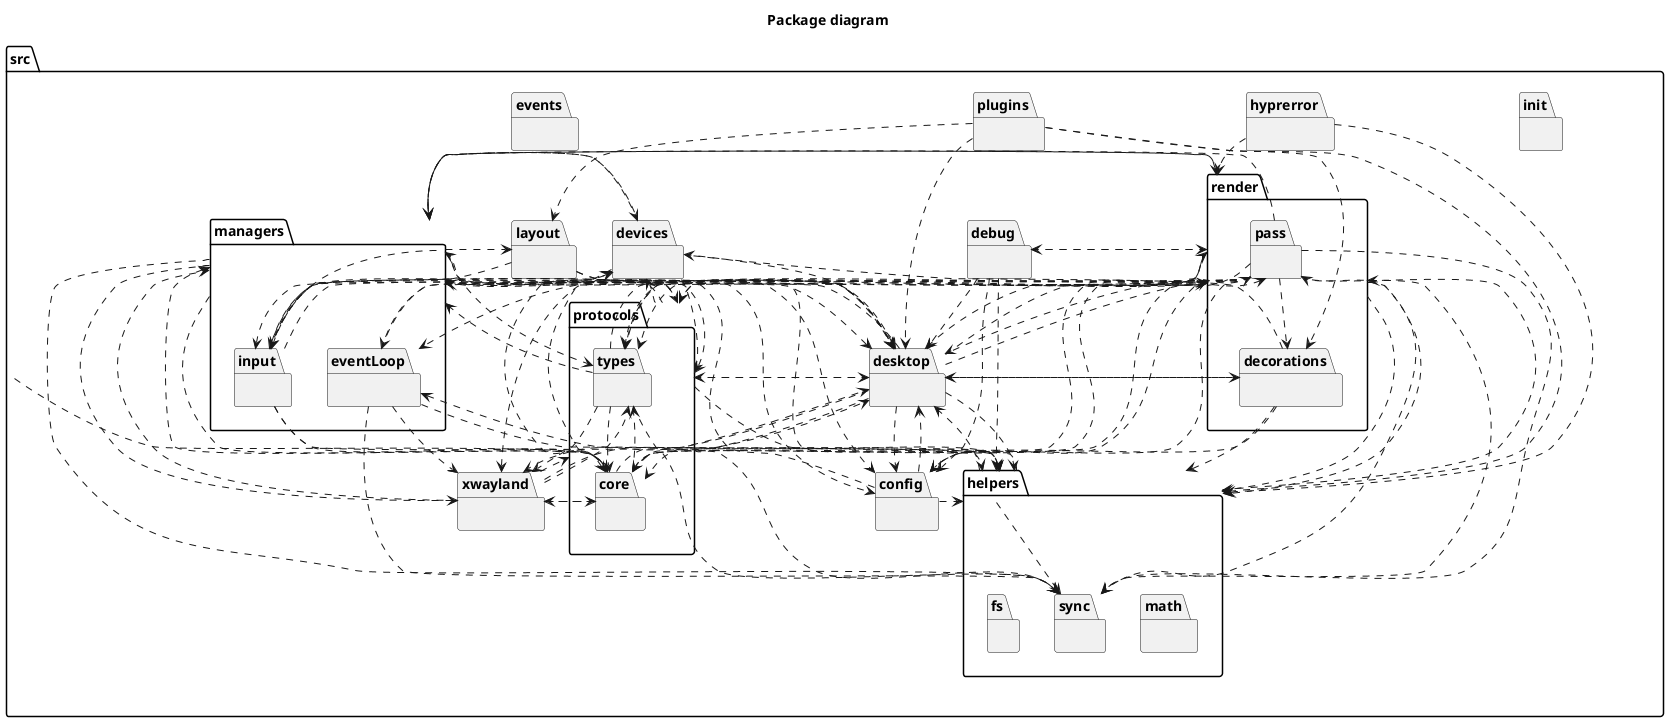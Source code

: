 @startuml
title Package diagram
package [src] as C_0011100957978370531577 {
package [helpers] as C_0017039491924683602674 {
package [math] as C_0005565666175723163996 [[https://github.com/hyprwm/hyprland/blob/882f7ad7d2bbfc7440d0ccaef93b1cdd78e8e3ff/src/helpers/math/Math.hpp#L12{math}]] {
}
package [sync] as C_0001003071348425130316 [[https://github.com/hyprwm/hyprland/blob/882f7ad7d2bbfc7440d0ccaef93b1cdd78e8e3ff/src/helpers/sync/SyncTimeline.hpp#L16{sync}]] {
}
package [fs] as C_0001224092961621783764 [[https://github.com/hyprwm/hyprland/blob/882f7ad7d2bbfc7440d0ccaef93b1cdd78e8e3ff/src/helpers/fs/FsUtils.hpp#L7{fs}]] {
}
}
package [debug] as C_0018212461051372177820 [[https://github.com/hyprwm/hyprland/blob/882f7ad7d2bbfc7440d0ccaef93b1cdd78e8e3ff/src/debug/Log.hpp#L12{debug}]] {
}
package [desktop] as C_0000995636939533151251 [[https://github.com/hyprwm/hyprland/blob/882f7ad7d2bbfc7440d0ccaef93b1cdd78e8e3ff/src/desktop/WLSurface.hpp#L12{desktop}]] {
}
package [managers] as C_0003415496356995852429 [[https://github.com/hyprwm/hyprland/blob/882f7ad7d2bbfc7440d0ccaef93b1cdd78e8e3ff/src/managers/XWaylandManager.hpp#L10{managers}]] {
package [eventLoop] as C_0002385611976123883882 [[https://github.com/hyprwm/hyprland/blob/882f7ad7d2bbfc7440d0ccaef93b1cdd78e8e3ff/src/managers/eventLoop/EventLoopTimer.hpp#L9{eventLoop}]] {
}
package [input] as C_0012964857093729631574 [[https://github.com/hyprwm/hyprland/blob/882f7ad7d2bbfc7440d0ccaef93b1cdd78e8e3ff/src/managers/input/TextInput.hpp#L14{input}]] {
}
}
package [devices] as C_0005390857601015974251 [[https://github.com/hyprwm/hyprland/blob/882f7ad7d2bbfc7440d0ccaef93b1cdd78e8e3ff/src/devices/IHID.hpp#L7{devices}]] {
}
package [config] as C_0006410245235976671199 [[https://github.com/hyprwm/hyprland/blob/882f7ad7d2bbfc7440d0ccaef93b1cdd78e8e3ff/src/config/ConfigDataValues.hpp#L6{config}]] {
}
package [render] as C_0008038530510874844305 {
package [decorations] as C_0001906719225145329328 [[https://github.com/hyprwm/hyprland/blob/882f7ad7d2bbfc7440d0ccaef93b1cdd78e8e3ff/src/render/decorations/DecorationPositioner.hpp#L12{decorations}]] {
}
package [pass] as C_0000033042706726397593 [[https://github.com/hyprwm/hyprland/blob/882f7ad7d2bbfc7440d0ccaef93b1cdd78e8e3ff/src/render/pass/PassElement.hpp#L6{pass}]] {
}
}
package [protocols] as C_0005777034715524467792 {
package [types] as C_0007968286662237999968 [[https://github.com/hyprwm/hyprland/blob/882f7ad7d2bbfc7440d0ccaef93b1cdd78e8e3ff/src/protocols/types/ColorManagement.hpp#L5{types}]] {
}
package [core] as C_0000155238289268412422 [[https://github.com/hyprwm/hyprland/blob/882f7ad7d2bbfc7440d0ccaef93b1cdd78e8e3ff/src/protocols/core/Compositor.hpp#L30{core}]] {
}
}
package [xwayland] as C_0011101094103896672351 [[https://github.com/hyprwm/hyprland/blob/882f7ad7d2bbfc7440d0ccaef93b1cdd78e8e3ff/src/xwayland/XSurface.hpp#L40{xwayland}]] {
}
package [layout] as C_0009805528515472591959 [[https://github.com/hyprwm/hyprland/blob/882f7ad7d2bbfc7440d0ccaef93b1cdd78e8e3ff/src/layout/IHyprLayout.hpp#L9{layout}]] {
}
package [init] as C_0014120258005400335570 [[https://github.com/hyprwm/hyprland/blob/882f7ad7d2bbfc7440d0ccaef93b1cdd78e8e3ff/src/init/initHelpers.hpp#L6{init}]] {
}
package [plugins] as C_0014259184846992935131 [[https://github.com/hyprwm/hyprland/blob/882f7ad7d2bbfc7440d0ccaef93b1cdd78e8e3ff/src/plugins/HookSystem.hpp#L10{plugins}]] {
}
package [hyprerror] as C_0007301778006323278324 [[https://github.com/hyprwm/hyprland/blob/882f7ad7d2bbfc7440d0ccaef93b1cdd78e8e3ff/src/hyprerror/HyprError.hpp#L9{hyprerror}]] {
}
package [events] as C_0014011527216608376203 [[https://github.com/hyprwm/hyprland/blob/882f7ad7d2bbfc7440d0ccaef93b1cdd78e8e3ff/src/events/Windows.cpp#L37{events}]] {
}
}
C_0011100957978370531577 ..> C_0000155238289268412422 [[https://github.com/hyprwm/hyprland/blob/882f7ad7d2bbfc7440d0ccaef93b1cdd78e8e3ff/src/Compositor.hpp#L63{}]]
C_0017039491924683602674 ..> C_0000995636939533151251 [[https://github.com/hyprwm/hyprland/blob/882f7ad7d2bbfc7440d0ccaef93b1cdd78e8e3ff/src/helpers/AnimatedVariable.hpp#L59{}]]
C_0017039491924683602674 ..> C_0001003071348425130316 [[https://github.com/hyprwm/hyprland/blob/882f7ad7d2bbfc7440d0ccaef93b1cdd78e8e3ff/src/helpers/Monitor.hpp#L125{}]]
C_0017039491924683602674 ..> C_0000033042706726397593 [[https://github.com/hyprwm/hyprland/blob/882f7ad7d2bbfc7440d0ccaef93b1cdd78e8e3ff/src/helpers/Monitor.hpp#L125{}]]
C_0017039491924683602674 ..> C_0002385611976123883882 [[https://github.com/hyprwm/hyprland/blob/882f7ad7d2bbfc7440d0ccaef93b1cdd78e8e3ff/src/helpers/Monitor.hpp#L125{}]]
C_0001003071348425130316 ..> C_0008038530510874844305 [[https://github.com/hyprwm/hyprland/blob/882f7ad7d2bbfc7440d0ccaef93b1cdd78e8e3ff/src/helpers/sync/SyncReleaser.hpp#L30{}]]
C_0018212461051372177820 ..> C_0017039491924683602674 [[https://github.com/hyprwm/hyprland/blob/882f7ad7d2bbfc7440d0ccaef93b1cdd78e8e3ff/src/debug/HyprNotificationOverlay.hpp#L31{}]]
C_0018212461051372177820 ..> C_0008038530510874844305 [[https://github.com/hyprwm/hyprland/blob/882f7ad7d2bbfc7440d0ccaef93b1cdd78e8e3ff/src/debug/HyprNotificationOverlay.hpp#L60{}]]
C_0018212461051372177820 ..> C_0000995636939533151251 [[https://github.com/hyprwm/hyprland/blob/882f7ad7d2bbfc7440d0ccaef93b1cdd78e8e3ff/src/debug/HyprCtl.hpp#L29{}]]
C_0018212461051372177820 ..> C_0006410245235976671199 [[https://github.com/hyprwm/hyprland/blob/882f7ad7d2bbfc7440d0ccaef93b1cdd78e8e3ff/src/debug/HyprCtl.cpp#L333{}]]
C_0000995636939533151251 ..> C_0000155238289268412422 [[https://github.com/hyprwm/hyprland/blob/882f7ad7d2bbfc7440d0ccaef93b1cdd78e8e3ff/src/desktop/WLSurface.hpp#L104{}]]
C_0000995636939533151251 ..> C_0017039491924683602674 [[https://github.com/hyprwm/hyprland/blob/882f7ad7d2bbfc7440d0ccaef93b1cdd78e8e3ff/src/desktop/Workspace.hpp#L29{}]]
C_0000995636939533151251 ..> C_0006410245235976671199 [[https://github.com/hyprwm/hyprland/blob/882f7ad7d2bbfc7440d0ccaef93b1cdd78e8e3ff/src/desktop/Window.hpp#L198{}]]
C_0000995636939533151251 ..> C_0001906719225145329328 [[https://github.com/hyprwm/hyprland/blob/882f7ad7d2bbfc7440d0ccaef93b1cdd78e8e3ff/src/desktop/Window.hpp#L332{}]]
C_0000995636939533151251 ..> C_0008038530510874844305 [[https://github.com/hyprwm/hyprland/blob/882f7ad7d2bbfc7440d0ccaef93b1cdd78e8e3ff/src/desktop/Window.hpp#L339{}]]
C_0000995636939533151251 ..> C_0005777034715524467792 [[https://github.com/hyprwm/hyprland/blob/882f7ad7d2bbfc7440d0ccaef93b1cdd78e8e3ff/src/desktop/LayerSurface.hpp#L29{}]]
C_0000995636939533151251 ..> C_0011101094103896672351 [[https://github.com/hyprwm/hyprland/blob/882f7ad7d2bbfc7440d0ccaef93b1cdd78e8e3ff/src/desktop/Window.hpp#L231{}]]
C_0000995636939533151251 ..> C_0003415496356995852429 [[https://github.com/hyprwm/hyprland/blob/882f7ad7d2bbfc7440d0ccaef93b1cdd78e8e3ff/src/desktop/WLSurface.hpp#L104{}]]
C_0000995636939533151251 ..> C_0007968286662237999968 [[https://github.com/hyprwm/hyprland/blob/882f7ad7d2bbfc7440d0ccaef93b1cdd78e8e3ff/src/desktop/WLSurface.hpp#L104{}]]
C_0000995636939533151251 ..> C_0000033042706726397593 [[https://github.com/hyprwm/hyprland/blob/882f7ad7d2bbfc7440d0ccaef93b1cdd78e8e3ff/src/desktop/WLSurface.hpp#L104{}]]
C_0003415496356995852429 ..> C_0000155238289268412422 [[https://github.com/hyprwm/hyprland/blob/882f7ad7d2bbfc7440d0ccaef93b1cdd78e8e3ff/src/managers/XWaylandManager.hpp#L15{}]]
C_0003415496356995852429 ..> C_0000995636939533151251 [[https://github.com/hyprwm/hyprland/blob/882f7ad7d2bbfc7440d0ccaef93b1cdd78e8e3ff/src/managers/XWaylandManager.hpp#L15{}]]
C_0003415496356995852429 ..> C_0017039491924683602674 [[https://github.com/hyprwm/hyprland/blob/882f7ad7d2bbfc7440d0ccaef93b1cdd78e8e3ff/src/managers/KeybindManager.hpp#L131{}]]
C_0003415496356995852429 ..> C_0005390857601015974251 [[https://github.com/hyprwm/hyprland/blob/882f7ad7d2bbfc7440d0ccaef93b1cdd78e8e3ff/src/managers/KeybindManager.hpp#L85{}]]
C_0003415496356995852429 ..> C_0012964857093729631574 [[https://github.com/hyprwm/hyprland/blob/882f7ad7d2bbfc7440d0ccaef93b1cdd78e8e3ff/src/managers/KeybindManager.hpp#L112{}]]
C_0003415496356995852429 ..> C_0006410245235976671199 [[https://github.com/hyprwm/hyprland/blob/882f7ad7d2bbfc7440d0ccaef93b1cdd78e8e3ff/src/managers/KeybindManager.hpp#L227{}]]
C_0003415496356995852429 ..> C_0007968286662237999968 [[https://github.com/hyprwm/hyprland/blob/882f7ad7d2bbfc7440d0ccaef93b1cdd78e8e3ff/src/managers/SeatManager.hpp#L123{}]]
C_0003415496356995852429 ..> C_0009805528515472591959 [[https://github.com/hyprwm/hyprland/blob/882f7ad7d2bbfc7440d0ccaef93b1cdd78e8e3ff/src/managers/LayoutManager.hpp#L26{}]]
C_0003415496356995852429 ..> C_0011101094103896672351 [[https://github.com/hyprwm/hyprland/blob/882f7ad7d2bbfc7440d0ccaef93b1cdd78e8e3ff/src/managers/XWaylandManager.hpp#L15{}]]
C_0003415496356995852429 ..> C_0005777034715524467792 [[https://github.com/hyprwm/hyprland/blob/882f7ad7d2bbfc7440d0ccaef93b1cdd78e8e3ff/src/managers/XWaylandManager.hpp#L15{}]]
C_0003415496356995852429 ..> C_0008038530510874844305 [[https://github.com/hyprwm/hyprland/blob/882f7ad7d2bbfc7440d0ccaef93b1cdd78e8e3ff/src/managers/PointerManager.hpp#L88{}]]
C_0003415496356995852429 ..> C_0001003071348425130316 [[https://github.com/hyprwm/hyprland/blob/882f7ad7d2bbfc7440d0ccaef93b1cdd78e8e3ff/src/managers/PointerManager.hpp#L151{}]]
C_0002385611976123883882 ..> C_0001003071348425130316 [[https://github.com/hyprwm/hyprland/blob/882f7ad7d2bbfc7440d0ccaef93b1cdd78e8e3ff/src/managers/eventLoop/EventLoopManager.hpp#L69{}]]
C_0002385611976123883882 ..> C_0000033042706726397593 [[https://github.com/hyprwm/hyprland/blob/882f7ad7d2bbfc7440d0ccaef93b1cdd78e8e3ff/src/managers/eventLoop/EventLoopManager.hpp#L69{}]]
C_0002385611976123883882 ..> C_0011101094103896672351 [[https://github.com/hyprwm/hyprland/blob/882f7ad7d2bbfc7440d0ccaef93b1cdd78e8e3ff/src/managers/eventLoop/EventLoopManager.hpp#L67{}]]
C_0002385611976123883882 ..> C_0017039491924683602674 [[https://github.com/hyprwm/hyprland/blob/882f7ad7d2bbfc7440d0ccaef93b1cdd78e8e3ff/src/managers/eventLoop/EventLoopManager.hpp#L69{}]]
C_0012964857093729631574 ..> C_0000155238289268412422 [[https://github.com/hyprwm/hyprland/blob/882f7ad7d2bbfc7440d0ccaef93b1cdd78e8e3ff/src/managers/input/TextInput.hpp#L41{}]]
C_0012964857093729631574 ..> C_0000995636939533151251 [[https://github.com/hyprwm/hyprland/blob/882f7ad7d2bbfc7440d0ccaef93b1cdd78e8e3ff/src/managers/input/InputMethodPopup.hpp#L33{}]]
C_0012964857093729631574 ..> C_0008038530510874844305 [[https://github.com/hyprwm/hyprland/blob/882f7ad7d2bbfc7440d0ccaef93b1cdd78e8e3ff/src/managers/input/InputMethodRelay.hpp#L61{}]]
C_0012964857093729631574 ..> C_0005390857601015974251 [[https://github.com/hyprwm/hyprland/blob/882f7ad7d2bbfc7440d0ccaef93b1cdd78e8e3ff/src/managers/input/InputManager.hpp#L157{}]]
C_0012964857093729631574 ..> C_0017039491924683602674 [[https://github.com/hyprwm/hyprland/blob/882f7ad7d2bbfc7440d0ccaef93b1cdd78e8e3ff/src/managers/input/InputManager.hpp#L165{}]]
C_0012964857093729631574 ..> C_0005777034715524467792 [[https://github.com/hyprwm/hyprland/blob/882f7ad7d2bbfc7440d0ccaef93b1cdd78e8e3ff/src/managers/input/InputManager.hpp#L171{}]]
C_0005390857601015974251 ..> C_0000155238289268412422 [[https://github.com/hyprwm/hyprland/blob/882f7ad7d2bbfc7440d0ccaef93b1cdd78e8e3ff/src/devices/Tablet.hpp#L213{}]]
C_0005390857601015974251 ..> C_0000995636939533151251 [[https://github.com/hyprwm/hyprland/blob/882f7ad7d2bbfc7440d0ccaef93b1cdd78e8e3ff/src/devices/Tablet.hpp#L213{}]]
C_0005390857601015974251 ..> C_0005777034715524467792 [[https://github.com/hyprwm/hyprland/blob/882f7ad7d2bbfc7440d0ccaef93b1cdd78e8e3ff/src/devices/VirtualPointer.hpp#L17{}]]
C_0005390857601015974251 ..> C_0003415496356995852429 [[https://github.com/hyprwm/hyprland/blob/882f7ad7d2bbfc7440d0ccaef93b1cdd78e8e3ff/src/devices/Tablet.hpp#L213{}]]
C_0006410245235976671199 ..> C_0017039491924683602674 [[https://github.com/hyprwm/hyprland/blob/882f7ad7d2bbfc7440d0ccaef93b1cdd78e8e3ff/src/config/ConfigDataValues.hpp#L53{}]]
C_0006410245235976671199 ..> C_0000995636939533151251 [[https://github.com/hyprwm/hyprland/blob/882f7ad7d2bbfc7440d0ccaef93b1cdd78e8e3ff/src/config/ConfigManager.hpp#L230{}]]
C_0006410245235976671199 ..> C_0003415496356995852429 [[https://github.com/hyprwm/hyprland/blob/882f7ad7d2bbfc7440d0ccaef93b1cdd78e8e3ff/src/config/ConfigManager.cpp#L2137{}]]
C_0008038530510874844305 ..> C_0017039491924683602674 [[https://github.com/hyprwm/hyprland/blob/882f7ad7d2bbfc7440d0ccaef93b1cdd78e8e3ff/src/render/OpenGL.hpp#L111{}]]
C_0008038530510874844305 ..> C_0000995636939533151251 [[https://github.com/hyprwm/hyprland/blob/882f7ad7d2bbfc7440d0ccaef93b1cdd78e8e3ff/src/render/OpenGL.hpp#L141{}]]
C_0008038530510874844305 ..> C_0001003071348425130316 [[https://github.com/hyprwm/hyprland/blob/882f7ad7d2bbfc7440d0ccaef93b1cdd78e8e3ff/src/render/OpenGL.hpp#L177{}]]
C_0008038530510874844305 ..> C_0000155238289268412422 [[https://github.com/hyprwm/hyprland/blob/882f7ad7d2bbfc7440d0ccaef93b1cdd78e8e3ff/src/render/OpenGL.hpp#L179{}]]
C_0008038530510874844305 ..> C_0006410245235976671199 [[https://github.com/hyprwm/hyprland/blob/882f7ad7d2bbfc7440d0ccaef93b1cdd78e8e3ff/src/render/OpenGL.hpp#L182{}]]
C_0008038530510874844305 ..> C_0002385611976123883882 [[https://github.com/hyprwm/hyprland/blob/882f7ad7d2bbfc7440d0ccaef93b1cdd78e8e3ff/src/render/Renderer.hpp#L149{}]]
C_0008038530510874844305 ..> C_0007968286662237999968 [[https://github.com/hyprwm/hyprland/blob/882f7ad7d2bbfc7440d0ccaef93b1cdd78e8e3ff/src/render/Renderer.hpp#L88{}]]
C_0008038530510874844305 ..> C_0003415496356995852429 [[https://github.com/hyprwm/hyprland/blob/882f7ad7d2bbfc7440d0ccaef93b1cdd78e8e3ff/src/render/Renderer.hpp#L123{}]]
C_0008038530510874844305 ..> C_0012964857093729631574 [[https://github.com/hyprwm/hyprland/blob/882f7ad7d2bbfc7440d0ccaef93b1cdd78e8e3ff/src/render/Renderer.hpp#L125{}]]
C_0008038530510874844305 ..> C_0005777034715524467792 [[https://github.com/hyprwm/hyprland/blob/882f7ad7d2bbfc7440d0ccaef93b1cdd78e8e3ff/src/render/Renderer.hpp#L152{}]]
C_0008038530510874844305 ..> C_0018212461051372177820 [[https://github.com/hyprwm/hyprland/blob/882f7ad7d2bbfc7440d0ccaef93b1cdd78e8e3ff/src/render/OpenGL.cpp#L40{}]]
C_0001906719225145329328 ..> C_0000995636939533151251 [[https://github.com/hyprwm/hyprland/blob/882f7ad7d2bbfc7440d0ccaef93b1cdd78e8e3ff/src/render/decorations/DecorationPositioner.hpp#L90{}]]
C_0001906719225145329328 ..> C_0017039491924683602674 [[https://github.com/hyprwm/hyprland/blob/882f7ad7d2bbfc7440d0ccaef93b1cdd78e8e3ff/src/render/decorations/IHyprWindowDecoration.hpp#L42{}]]
C_0001906719225145329328 ..> C_0005390857601015974251 [[https://github.com/hyprwm/hyprland/blob/882f7ad7d2bbfc7440d0ccaef93b1cdd78e8e3ff/src/render/decorations/CHyprGroupBarDecoration.hpp#L68{}]]
C_0001906719225145329328 ..> C_0006410245235976671199 [[https://github.com/hyprwm/hyprland/blob/882f7ad7d2bbfc7440d0ccaef93b1cdd78e8e3ff/src/render/decorations/CHyprGroupBarDecoration.cpp#L236{}]]
C_0000033042706726397593 ..> C_0017039491924683602674 [[https://github.com/hyprwm/hyprland/blob/882f7ad7d2bbfc7440d0ccaef93b1cdd78e8e3ff/src/render/pass/SurfacePassElement.hpp#L12{}]]
C_0000033042706726397593 ..> C_0000155238289268412422 [[https://github.com/hyprwm/hyprland/blob/882f7ad7d2bbfc7440d0ccaef93b1cdd78e8e3ff/src/render/pass/SurfacePassElement.hpp#L17{}]]
C_0000033042706726397593 ..> C_0000995636939533151251 [[https://github.com/hyprwm/hyprland/blob/882f7ad7d2bbfc7440d0ccaef93b1cdd78e8e3ff/src/render/pass/SurfacePassElement.hpp#L33{}]]
C_0000033042706726397593 ..> C_0003415496356995852429 [[https://github.com/hyprwm/hyprland/blob/882f7ad7d2bbfc7440d0ccaef93b1cdd78e8e3ff/src/render/pass/SurfacePassElement.hpp#L17{}]]
C_0000033042706726397593 ..> C_0011101094103896672351 [[https://github.com/hyprwm/hyprland/blob/882f7ad7d2bbfc7440d0ccaef93b1cdd78e8e3ff/src/render/pass/SurfacePassElement.hpp#L17{}]]
C_0000033042706726397593 ..> C_0005777034715524467792 [[https://github.com/hyprwm/hyprland/blob/882f7ad7d2bbfc7440d0ccaef93b1cdd78e8e3ff/src/render/pass/SurfacePassElement.hpp#L17{}]]
C_0000033042706726397593 ..> C_0007968286662237999968 [[https://github.com/hyprwm/hyprland/blob/882f7ad7d2bbfc7440d0ccaef93b1cdd78e8e3ff/src/render/pass/SurfacePassElement.hpp#L17{}]]
C_0000033042706726397593 ..> C_0001003071348425130316 [[https://github.com/hyprwm/hyprland/blob/882f7ad7d2bbfc7440d0ccaef93b1cdd78e8e3ff/src/render/pass/TexPassElement.hpp#L19{}]]
C_0000033042706726397593 ..> C_0006410245235976671199 [[https://github.com/hyprwm/hyprland/blob/882f7ad7d2bbfc7440d0ccaef93b1cdd78e8e3ff/src/render/pass/BorderPassElement.hpp#L11{}]]
C_0000033042706726397593 ..> C_0001906719225145329328 [[https://github.com/hyprwm/hyprland/blob/882f7ad7d2bbfc7440d0ccaef93b1cdd78e8e3ff/src/render/pass/ShadowPassElement.hpp#L9{}]]
C_0005777034715524467792 ..> C_0017039491924683602674 [[https://github.com/hyprwm/hyprland/blob/882f7ad7d2bbfc7440d0ccaef93b1cdd78e8e3ff/src/protocols/LayerShell.hpp#L28{}]]
C_0005777034715524467792 ..> C_0000995636939533151251 [[https://github.com/hyprwm/hyprland/blob/882f7ad7d2bbfc7440d0ccaef93b1cdd78e8e3ff/src/protocols/XDGShell.hpp#L97{}]]
C_0005777034715524467792 ..> C_0003415496356995852429 [[https://github.com/hyprwm/hyprland/blob/882f7ad7d2bbfc7440d0ccaef93b1cdd78e8e3ff/src/protocols/XDGShell.hpp#L277{}]]
C_0005777034715524467792 ..> C_0005390857601015974251 [[https://github.com/hyprwm/hyprland/blob/882f7ad7d2bbfc7440d0ccaef93b1cdd78e8e3ff/src/protocols/VirtualPointer.hpp#L49{}]]
C_0005777034715524467792 ..> C_0002385611976123883882 [[https://github.com/hyprwm/hyprland/blob/882f7ad7d2bbfc7440d0ccaef93b1cdd78e8e3ff/src/protocols/Screencopy.hpp#L98{}]]
C_0005777034715524467792 ..> C_0001003071348425130316 [[https://github.com/hyprwm/hyprland/blob/882f7ad7d2bbfc7440d0ccaef93b1cdd78e8e3ff/src/protocols/DRMSyncobj.hpp#L43{}]]
C_0005777034715524467792 ..> C_0012964857093729631574 [[https://github.com/hyprwm/hyprland/blob/882f7ad7d2bbfc7440d0ccaef93b1cdd78e8e3ff/src/protocols/TextInputV1.hpp#L59{}]]
C_0007968286662237999968 ..> C_0008038530510874844305 [[https://github.com/hyprwm/hyprland/blob/882f7ad7d2bbfc7440d0ccaef93b1cdd78e8e3ff/src/protocols/types/Buffer.hpp#L26{}]]
C_0007968286662237999968 ..> C_0000155238289268412422 [[https://github.com/hyprwm/hyprland/blob/882f7ad7d2bbfc7440d0ccaef93b1cdd78e8e3ff/src/protocols/types/Buffer.hpp#L24{}]]
C_0007968286662237999968 ..> C_0011101094103896672351 [[https://github.com/hyprwm/hyprland/blob/882f7ad7d2bbfc7440d0ccaef93b1cdd78e8e3ff/src/protocols/types/DataDevice.hpp#L57{}]]
C_0007968286662237999968 ..> C_0000995636939533151251 [[https://github.com/hyprwm/hyprland/blob/882f7ad7d2bbfc7440d0ccaef93b1cdd78e8e3ff/src/protocols/types/DataDevice.hpp#L70{}]]
C_0007968286662237999968 ..> C_0003415496356995852429 [[https://github.com/hyprwm/hyprland/blob/882f7ad7d2bbfc7440d0ccaef93b1cdd78e8e3ff/src/protocols/types/DataDevice.hpp#L70{}]]
C_0007968286662237999968 ..> C_0001003071348425130316 [[https://github.com/hyprwm/hyprland/blob/882f7ad7d2bbfc7440d0ccaef93b1cdd78e8e3ff/src/protocols/types/Buffer.hpp#L47{}]]
C_0000155238289268412422 ..> C_0000995636939533151251 [[https://github.com/hyprwm/hyprland/blob/882f7ad7d2bbfc7440d0ccaef93b1cdd78e8e3ff/src/protocols/core/Compositor.hpp#L118{}]]
C_0000155238289268412422 ..> C_0017039491924683602674 [[https://github.com/hyprwm/hyprland/blob/882f7ad7d2bbfc7440d0ccaef93b1cdd78e8e3ff/src/protocols/core/Compositor.hpp#L119{}]]
C_0000155238289268412422 ..> C_0007968286662237999968 [[https://github.com/hyprwm/hyprland/blob/882f7ad7d2bbfc7440d0ccaef93b1cdd78e8e3ff/src/protocols/core/Compositor.hpp#L122{}]]
C_0000155238289268412422 ..> C_0008038530510874844305 [[https://github.com/hyprwm/hyprland/blob/882f7ad7d2bbfc7440d0ccaef93b1cdd78e8e3ff/src/protocols/core/Compositor.hpp#L93{}]]
C_0000155238289268412422 ..> C_0003415496356995852429 [[https://github.com/hyprwm/hyprland/blob/882f7ad7d2bbfc7440d0ccaef93b1cdd78e8e3ff/src/protocols/core/Seat.hpp#L106{}]]
C_0000155238289268412422 ..> C_0005390857601015974251 [[https://github.com/hyprwm/hyprland/blob/882f7ad7d2bbfc7440d0ccaef93b1cdd78e8e3ff/src/protocols/core/Seat.hpp#L106{}]]
C_0000155238289268412422 ..> C_0011101094103896672351 [[https://github.com/hyprwm/hyprland/blob/882f7ad7d2bbfc7440d0ccaef93b1cdd78e8e3ff/src/protocols/core/DataDevice.hpp#L38{}]]
C_0011101094103896672351 ..> C_0000155238289268412422 [[https://github.com/hyprwm/hyprland/blob/882f7ad7d2bbfc7440d0ccaef93b1cdd78e8e3ff/src/xwayland/XSurface.hpp#L42{}]]
C_0011101094103896672351 ..> C_0007968286662237999968 [[https://github.com/hyprwm/hyprland/blob/882f7ad7d2bbfc7440d0ccaef93b1cdd78e8e3ff/src/xwayland/XDataSource.hpp#L16{}]]
C_0011101094103896672351 ..> C_0005777034715524467792 [[https://github.com/hyprwm/hyprland/blob/882f7ad7d2bbfc7440d0ccaef93b1cdd78e8e3ff/src/xwayland/XSurface.hpp#L43{}]]
C_0011101094103896672351 ..> C_0000995636939533151251 [[https://github.com/hyprwm/hyprland/blob/882f7ad7d2bbfc7440d0ccaef93b1cdd78e8e3ff/src/xwayland/XSurface.hpp#L42{}]]
C_0011101094103896672351 ..> C_0003415496356995852429 [[https://github.com/hyprwm/hyprland/blob/882f7ad7d2bbfc7440d0ccaef93b1cdd78e8e3ff/src/xwayland/XSurface.hpp#L42{}]]
C_0009805528515472591959 ..> C_0006410245235976671199 [[https://github.com/hyprwm/hyprland/blob/882f7ad7d2bbfc7440d0ccaef93b1cdd78e8e3ff/src/layout/IHyprLayout.hpp#L11{}]]
C_0009805528515472591959 ..> C_0000995636939533151251 [[https://github.com/hyprwm/hyprland/blob/882f7ad7d2bbfc7440d0ccaef93b1cdd78e8e3ff/src/layout/IHyprLayout.hpp#L15{}]]
C_0009805528515472591959 ..> C_0012964857093729631574 [[https://github.com/hyprwm/hyprland/blob/882f7ad7d2bbfc7440d0ccaef93b1cdd78e8e3ff/src/layout/IHyprLayout.cpp#L408{}]]
C_0014259184846992935131 ..> C_0017039491924683602674 [[https://github.com/hyprwm/hyprland/blob/882f7ad7d2bbfc7440d0ccaef93b1cdd78e8e3ff/src/plugins/PluginAPI.hpp#L191{}]]
C_0014259184846992935131 ..> C_0000995636939533151251 [[https://github.com/hyprwm/hyprland/blob/882f7ad7d2bbfc7440d0ccaef93b1cdd78e8e3ff/src/plugins/PluginAPI.hpp#L226{}]]
C_0014259184846992935131 ..> C_0009805528515472591959 [[https://github.com/hyprwm/hyprland/blob/882f7ad7d2bbfc7440d0ccaef93b1cdd78e8e3ff/src/plugins/PluginAPI.hpp#L170{}]]
C_0014259184846992935131 ..> C_0001906719225145329328 [[https://github.com/hyprwm/hyprland/blob/882f7ad7d2bbfc7440d0ccaef93b1cdd78e8e3ff/src/plugins/PluginAPI.hpp#L226{}]]
C_0007301778006323278324 ..> C_0017039491924683602674 [[https://github.com/hyprwm/hyprland/blob/882f7ad7d2bbfc7440d0ccaef93b1cdd78e8e3ff/src/hyprerror/HyprError.hpp#L24{}]]
C_0007301778006323278324 ..> C_0008038530510874844305 [[https://github.com/hyprwm/hyprland/blob/882f7ad7d2bbfc7440d0ccaef93b1cdd78e8e3ff/src/hyprerror/HyprError.hpp#L27{}]]

'Generated with clang-uml, version 0.6.1
'LLVM version Ubuntu clang version 19.1.1 (1ubuntu1)
@enduml
